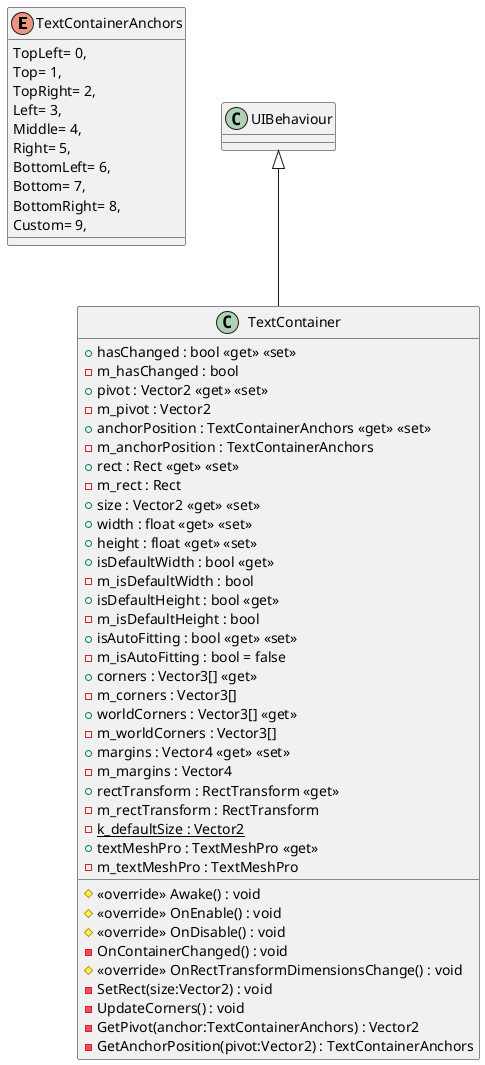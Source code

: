 @startuml
enum TextContainerAnchors {
    TopLeft= 0,
    Top= 1,
    TopRight= 2,
    Left= 3,
    Middle= 4,
    Right= 5,
    BottomLeft= 6,
    Bottom= 7,
    BottomRight= 8,
    Custom= 9,
}
class TextContainer {
    + hasChanged : bool <<get>> <<set>>
    - m_hasChanged : bool
    + pivot : Vector2 <<get>> <<set>>
    - m_pivot : Vector2
    + anchorPosition : TextContainerAnchors <<get>> <<set>>
    - m_anchorPosition : TextContainerAnchors
    + rect : Rect <<get>> <<set>>
    - m_rect : Rect
    + size : Vector2 <<get>> <<set>>
    + width : float <<get>> <<set>>
    + height : float <<get>> <<set>>
    + isDefaultWidth : bool <<get>>
    - m_isDefaultWidth : bool
    + isDefaultHeight : bool <<get>>
    - m_isDefaultHeight : bool
    + isAutoFitting : bool <<get>> <<set>>
    - m_isAutoFitting : bool = false
    + corners : Vector3[] <<get>>
    - m_corners : Vector3[]
    + worldCorners : Vector3[] <<get>>
    - m_worldCorners : Vector3[]
    + margins : Vector4 <<get>> <<set>>
    - m_margins : Vector4
    + rectTransform : RectTransform <<get>>
    - m_rectTransform : RectTransform
    - {static} k_defaultSize : Vector2
    + textMeshPro : TextMeshPro <<get>>
    - m_textMeshPro : TextMeshPro
    # <<override>> Awake() : void
    # <<override>> OnEnable() : void
    # <<override>> OnDisable() : void
    - OnContainerChanged() : void
    # <<override>> OnRectTransformDimensionsChange() : void
    - SetRect(size:Vector2) : void
    - UpdateCorners() : void
    - GetPivot(anchor:TextContainerAnchors) : Vector2
    - GetAnchorPosition(pivot:Vector2) : TextContainerAnchors
}
UIBehaviour <|-- TextContainer
@enduml
